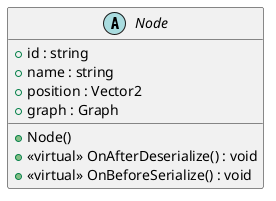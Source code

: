 @startuml
abstract class Node {
    + id : string
    + name : string
    + position : Vector2
    + graph : Graph
    + Node()
    + <<virtual>> OnAfterDeserialize() : void
    + <<virtual>> OnBeforeSerialize() : void
}
@enduml
